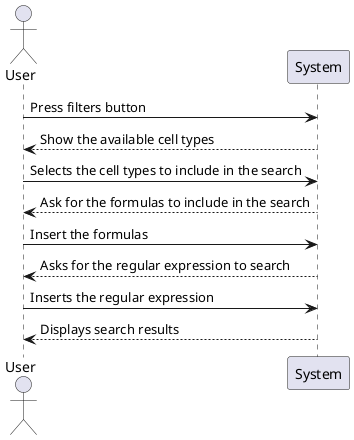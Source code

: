 @startuml
actor User
User -> System: Press filters button
User <-- System: Show the available cell types
User -> System: Selects the cell types to include in the search
User <-- System: Ask for the formulas to include in the search
User -> System: Insert the formulas
User <-- System: Asks for the regular expression to search
User -> System: Inserts the regular expression
User <-- System: Displays search results
@enduml